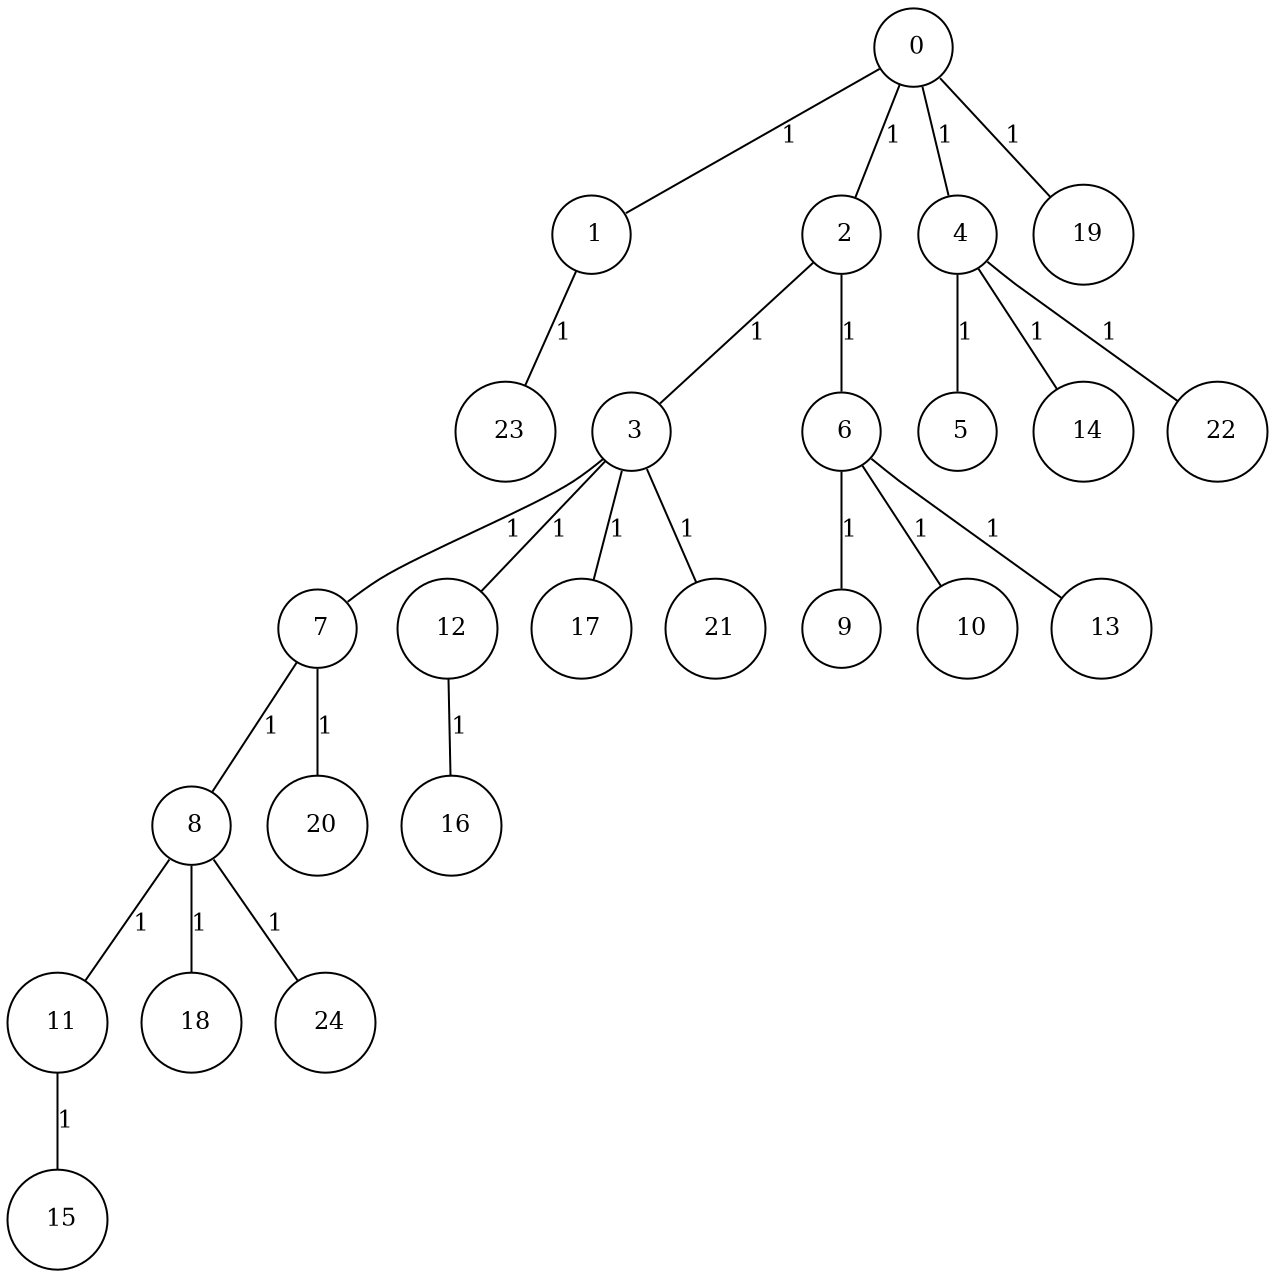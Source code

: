 graph G {
size="8.5,11;"
ratio = "expand;"
fixedsize="true;"
overlap="scale;"
node[shape=circle,width=.12,hight=.12,fontsize=12]
edge[fontsize=12]

0[label=" 0" color=black, pos="0.98520241,0.36756998!"];
1[label=" 1" color=black, pos="1.9220123,2.4870107!"];
2[label=" 2" color=black, pos="1.784168,1.3407367!"];
3[label=" 3" color=black, pos="2.6636895,1.9943294!"];
4[label=" 4" color=black, pos="1.0804093,1.416391!"];
5[label=" 5" color=black, pos="0.59442423,2.002599!"];
6[label=" 6" color=black, pos="0.32728446,1.2071519!"];
7[label=" 7" color=black, pos="0.40484245,2.1839188!"];
8[label=" 8" color=black, pos="1.2419933,0.61195485!"];
9[label=" 9" color=black, pos="1.4115313,2.1114017!"];
10[label=" 10" color=black, pos="1.7546964,2.5927725!"];
11[label=" 11" color=black, pos="0.39809591,2.5275002!"];
12[label=" 12" color=black, pos="0.39058784,2.6638571!"];
13[label=" 13" color=black, pos="1.8598914,0.81685464!"];
14[label=" 14" color=black, pos="2.0849125,2.7224105!"];
15[label=" 15" color=black, pos="2.2471133,0.87979981!"];
16[label=" 16" color=black, pos="1.4578182,2.6531123!"];
17[label=" 17" color=black, pos="1.5907203,0.065048722!"];
18[label=" 18" color=black, pos="2.2166523,1.7638025!"];
19[label=" 19" color=black, pos="1.2449231,2.0932534!"];
20[label=" 20" color=black, pos="2.235194,2.620523!"];
21[label=" 21" color=black, pos="0.42356665,2.2822613!"];
22[label=" 22" color=black, pos="1.4613842,1.9982341!"];
23[label=" 23" color=black, pos="1.9110012,0.19760422!"];
24[label=" 24" color=black, pos="0.36978859,0.23816881!"];
0--1[label="1"]
0--2[label="1"]
0--4[label="1"]
0--19[label="1"]
1--23[label="1"]
2--3[label="1"]
2--6[label="1"]
3--7[label="1"]
3--12[label="1"]
3--17[label="1"]
3--21[label="1"]
4--5[label="1"]
4--14[label="1"]
4--22[label="1"]
6--9[label="1"]
6--10[label="1"]
6--13[label="1"]
7--8[label="1"]
7--20[label="1"]
8--11[label="1"]
8--18[label="1"]
8--24[label="1"]
11--15[label="1"]
12--16[label="1"]

}
